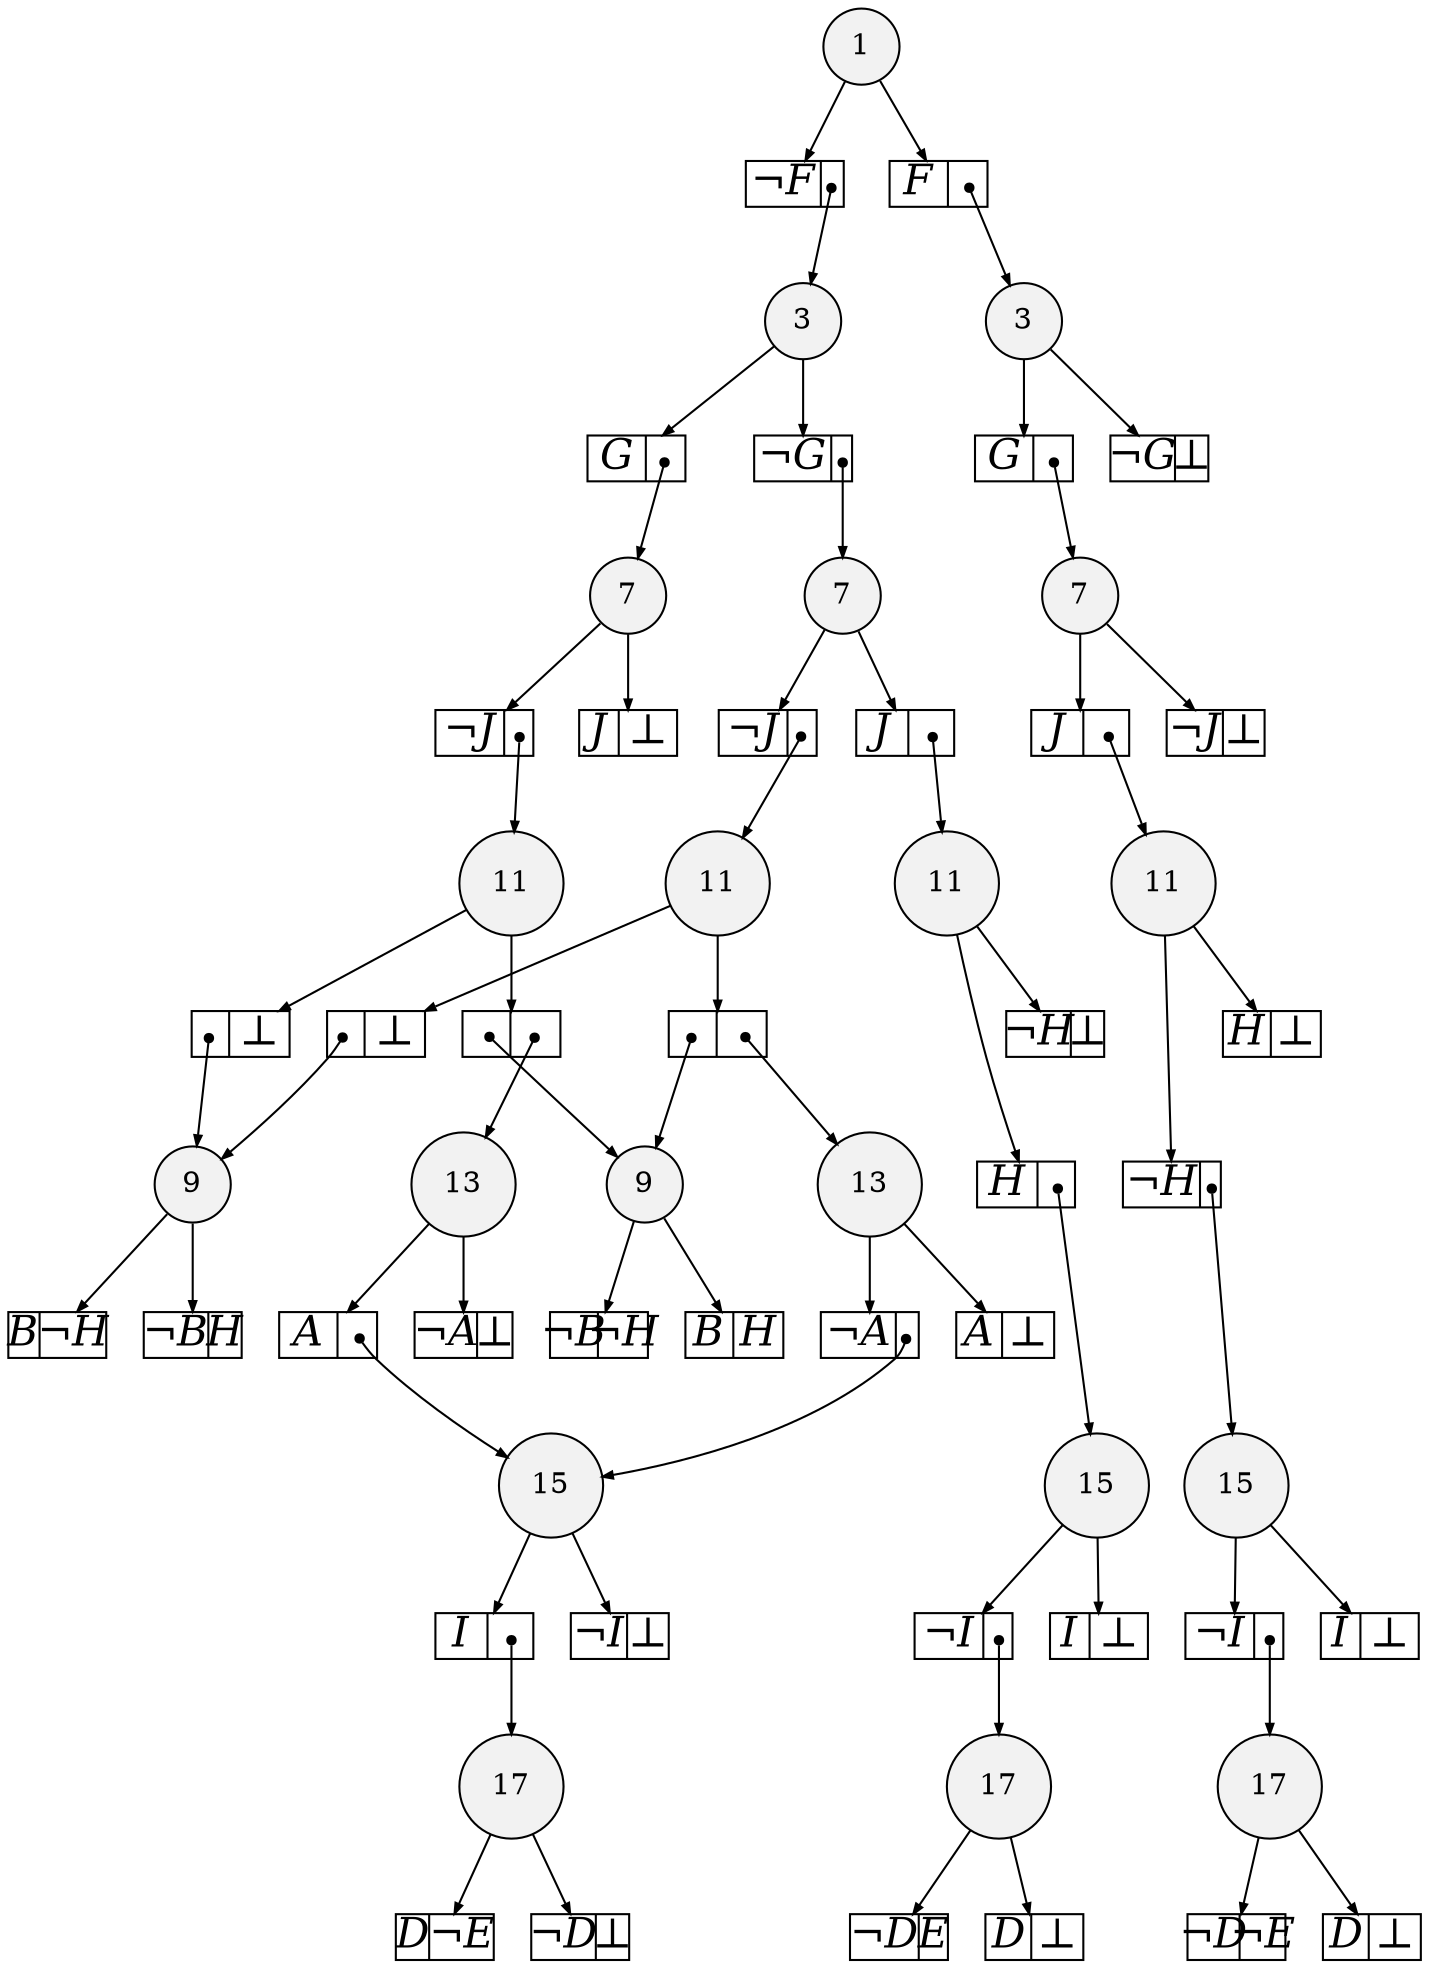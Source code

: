 
digraph sdd {

overlap=false

{rank=same; n271 n310 n320 }
{rank=same; n1220 n458 n398 }
{rank=same; n1221 n1233 }
{rank=same; n1250 n1247 n1211 n322 }
{rank=same; n1245 n1246 }
{rank=same; n1251 n1249 n1206 }
{rank=same; n1252 n1207 }
{rank=same; n1253 }

n271 [label= "17",style=filled,fillcolor=gray95,shape=circle,height=.25,width=.25]; 
n271e0
      [label= "<L>D|<R>&not;E",
      shape=record,
      fontsize=20,
      fontname="Times-Italic",
      fillcolor=white,
      style=filled,
      fixedsize=true,
      height=.30, 
      width=.65];

n271->n271e0 [arrowsize=.50];
n271e1
      [label= "<L>&not;D|<R>&#8869;",
      shape=record,
      fontsize=20,
      fontname="Times-Italic",
      fillcolor=white,
      style=filled,
      fixedsize=true,
      height=.30, 
      width=.65];

n271->n271e1 [arrowsize=.50];
n310 [label= "17",style=filled,fillcolor=gray95,shape=circle,height=.25,width=.25]; 
n310e0
      [label= "<L>&not;D|<R>E",
      shape=record,
      fontsize=20,
      fontname="Times-Italic",
      fillcolor=white,
      style=filled,
      fixedsize=true,
      height=.30, 
      width=.65];

n310->n310e0 [arrowsize=.50];
n310e1
      [label= "<L>D|<R>&#8869;",
      shape=record,
      fontsize=20,
      fontname="Times-Italic",
      fillcolor=white,
      style=filled,
      fixedsize=true,
      height=.30, 
      width=.65];

n310->n310e1 [arrowsize=.50];
n320 [label= "17",style=filled,fillcolor=gray95,shape=circle,height=.25,width=.25]; 
n320e0
      [label= "<L>&not;D|<R>&not;E",
      shape=record,
      fontsize=20,
      fontname="Times-Italic",
      fillcolor=white,
      style=filled,
      fixedsize=true,
      height=.30, 
      width=.65];

n320->n320e0 [arrowsize=.50];
n320e1
      [label= "<L>D|<R>&#8869;",
      shape=record,
      fontsize=20,
      fontname="Times-Italic",
      fillcolor=white,
      style=filled,
      fixedsize=true,
      height=.30, 
      width=.65];

n320->n320e1 [arrowsize=.50];
n1220 [label= "15",style=filled,fillcolor=gray95,shape=circle,height=.25,width=.25]; 
n1220e0
      [label= "<L>I|<R>",
      shape=record,
      fontsize=20,
      fontname="Times-Italic",
      fillcolor=white,
      style=filled,
      fixedsize=true,
      height=.30, 
      width=.65];

n1220->n1220e0 [arrowsize=.50];
n1220e0:R:c->n271 [arrowsize=.50,tailclip=false,arrowtail=dot,dir=both];
n1220e1
      [label= "<L>&not;I|<R>&#8869;",
      shape=record,
      fontsize=20,
      fontname="Times-Italic",
      fillcolor=white,
      style=filled,
      fixedsize=true,
      height=.30, 
      width=.65];

n1220->n1220e1 [arrowsize=.50];
n458 [label= "15",style=filled,fillcolor=gray95,shape=circle,height=.25,width=.25]; 
n458e0
      [label= "<L>&not;I|<R>",
      shape=record,
      fontsize=20,
      fontname="Times-Italic",
      fillcolor=white,
      style=filled,
      fixedsize=true,
      height=.30, 
      width=.65];

n458->n458e0 [arrowsize=.50];
n458e0:R:c->n310 [arrowsize=.50,tailclip=false,arrowtail=dot,dir=both];
n458e1
      [label= "<L>I|<R>&#8869;",
      shape=record,
      fontsize=20,
      fontname="Times-Italic",
      fillcolor=white,
      style=filled,
      fixedsize=true,
      height=.30, 
      width=.65];

n458->n458e1 [arrowsize=.50];
n398 [label= "15",style=filled,fillcolor=gray95,shape=circle,height=.25,width=.25]; 
n398e0
      [label= "<L>&not;I|<R>",
      shape=record,
      fontsize=20,
      fontname="Times-Italic",
      fillcolor=white,
      style=filled,
      fixedsize=true,
      height=.30, 
      width=.65];

n398->n398e0 [arrowsize=.50];
n398e0:R:c->n320 [arrowsize=.50,tailclip=false,arrowtail=dot,dir=both];
n398e1
      [label= "<L>I|<R>&#8869;",
      shape=record,
      fontsize=20,
      fontname="Times-Italic",
      fillcolor=white,
      style=filled,
      fixedsize=true,
      height=.30, 
      width=.65];

n398->n398e1 [arrowsize=.50];
n1221 [label= "13",style=filled,fillcolor=gray95,shape=circle,height=.25,width=.25]; 
n1221e0
      [label= "<L>A|<R>",
      shape=record,
      fontsize=20,
      fontname="Times-Italic",
      fillcolor=white,
      style=filled,
      fixedsize=true,
      height=.30, 
      width=.65];

n1221->n1221e0 [arrowsize=.50];
n1221e0:R:c->n1220 [arrowsize=.50,tailclip=false,arrowtail=dot,dir=both];
n1221e1
      [label= "<L>&not;A|<R>&#8869;",
      shape=record,
      fontsize=20,
      fontname="Times-Italic",
      fillcolor=white,
      style=filled,
      fixedsize=true,
      height=.30, 
      width=.65];

n1221->n1221e1 [arrowsize=.50];
n1233 [label= "13",style=filled,fillcolor=gray95,shape=circle,height=.25,width=.25]; 
n1233e0
      [label= "<L>&not;A|<R>",
      shape=record,
      fontsize=20,
      fontname="Times-Italic",
      fillcolor=white,
      style=filled,
      fixedsize=true,
      height=.30, 
      width=.65];

n1233->n1233e0 [arrowsize=.50];
n1233e0:R:c->n1220 [arrowsize=.50,tailclip=false,arrowtail=dot,dir=both];
n1233e1
      [label= "<L>A|<R>&#8869;",
      shape=record,
      fontsize=20,
      fontname="Times-Italic",
      fillcolor=white,
      style=filled,
      fixedsize=true,
      height=.30, 
      width=.65];

n1233->n1233e1 [arrowsize=.50];
n1250 [label= "11",style=filled,fillcolor=gray95,shape=circle,height=.25,width=.25]; 
n1250e0
      [label= "<L>|<R>",
      shape=record,
      fontsize=20,
      fontname="Times-Italic",
      fillcolor=white,
      style=filled,
      fixedsize=true,
      height=.30, 
      width=.65];

n1250->n1250e0 [arrowsize=.50];
n1250e0:L:c->n1245 [arrowsize=.50,tailclip=false,arrowtail=dot,dir=both];
n1250e0:R:c->n1221 [arrowsize=.50,tailclip=false,arrowtail=dot,dir=both];
n1250e1
      [label= "<L>|<R>&#8869;",
      shape=record,
      fontsize=20,
      fontname="Times-Italic",
      fillcolor=white,
      style=filled,
      fixedsize=true,
      height=.30, 
      width=.65];

n1250->n1250e1 [arrowsize=.50];
n1250e1:L:c->n1246 [arrowsize=.50,tailclip=false,arrowtail=dot,dir=both];
n1247 [label= "11",style=filled,fillcolor=gray95,shape=circle,height=.25,width=.25]; 
n1247e0
      [label= "<L>|<R>",
      shape=record,
      fontsize=20,
      fontname="Times-Italic",
      fillcolor=white,
      style=filled,
      fixedsize=true,
      height=.30, 
      width=.65];

n1247->n1247e0 [arrowsize=.50];
n1247e0:L:c->n1245 [arrowsize=.50,tailclip=false,arrowtail=dot,dir=both];
n1247e0:R:c->n1233 [arrowsize=.50,tailclip=false,arrowtail=dot,dir=both];
n1247e1
      [label= "<L>|<R>&#8869;",
      shape=record,
      fontsize=20,
      fontname="Times-Italic",
      fillcolor=white,
      style=filled,
      fixedsize=true,
      height=.30, 
      width=.65];

n1247->n1247e1 [arrowsize=.50];
n1247e1:L:c->n1246 [arrowsize=.50,tailclip=false,arrowtail=dot,dir=both];
n1211 [label= "11",style=filled,fillcolor=gray95,shape=circle,height=.25,width=.25]; 
n1211e0
      [label= "<L>H|<R>",
      shape=record,
      fontsize=20,
      fontname="Times-Italic",
      fillcolor=white,
      style=filled,
      fixedsize=true,
      height=.30, 
      width=.65];

n1211->n1211e0 [arrowsize=.50];
n1211e0:R:c->n458 [arrowsize=.50,tailclip=false,arrowtail=dot,dir=both];
n1211e1
      [label= "<L>&not;H|<R>&#8869;",
      shape=record,
      fontsize=20,
      fontname="Times-Italic",
      fillcolor=white,
      style=filled,
      fixedsize=true,
      height=.30, 
      width=.65];

n1211->n1211e1 [arrowsize=.50];
n322 [label= "11",style=filled,fillcolor=gray95,shape=circle,height=.25,width=.25]; 
n322e0
      [label= "<L>&not;H|<R>",
      shape=record,
      fontsize=20,
      fontname="Times-Italic",
      fillcolor=white,
      style=filled,
      fixedsize=true,
      height=.30, 
      width=.65];

n322->n322e0 [arrowsize=.50];
n322e0:R:c->n398 [arrowsize=.50,tailclip=false,arrowtail=dot,dir=both];
n322e1
      [label= "<L>H|<R>&#8869;",
      shape=record,
      fontsize=20,
      fontname="Times-Italic",
      fillcolor=white,
      style=filled,
      fixedsize=true,
      height=.30, 
      width=.65];

n322->n322e1 [arrowsize=.50];
n1245 [label= "9",style=filled,fillcolor=gray95,shape=circle,height=.25,width=.25]; 
n1245e0
      [label= "<L>&not;B|<R>&not;H",
      shape=record,
      fontsize=20,
      fontname="Times-Italic",
      fillcolor=white,
      style=filled,
      fixedsize=true,
      height=.30, 
      width=.65];

n1245->n1245e0 [arrowsize=.50];
n1245e1
      [label= "<L>B|<R>H",
      shape=record,
      fontsize=20,
      fontname="Times-Italic",
      fillcolor=white,
      style=filled,
      fixedsize=true,
      height=.30, 
      width=.65];

n1245->n1245e1 [arrowsize=.50];
n1246 [label= "9",style=filled,fillcolor=gray95,shape=circle,height=.25,width=.25]; 
n1246e0
      [label= "<L>B|<R>&not;H",
      shape=record,
      fontsize=20,
      fontname="Times-Italic",
      fillcolor=white,
      style=filled,
      fixedsize=true,
      height=.30, 
      width=.65];

n1246->n1246e0 [arrowsize=.50];
n1246e1
      [label= "<L>&not;B|<R>H",
      shape=record,
      fontsize=20,
      fontname="Times-Italic",
      fillcolor=white,
      style=filled,
      fixedsize=true,
      height=.30, 
      width=.65];

n1246->n1246e1 [arrowsize=.50];
n1251 [label= "7",style=filled,fillcolor=gray95,shape=circle,height=.25,width=.25]; 
n1251e0
      [label= "<L>&not;J|<R>",
      shape=record,
      fontsize=20,
      fontname="Times-Italic",
      fillcolor=white,
      style=filled,
      fixedsize=true,
      height=.30, 
      width=.65];

n1251->n1251e0 [arrowsize=.50];
n1251e0:R:c->n1250 [arrowsize=.50,tailclip=false,arrowtail=dot,dir=both];
n1251e1
      [label= "<L>J|<R>&#8869;",
      shape=record,
      fontsize=20,
      fontname="Times-Italic",
      fillcolor=white,
      style=filled,
      fixedsize=true,
      height=.30, 
      width=.65];

n1251->n1251e1 [arrowsize=.50];
n1249 [label= "7",style=filled,fillcolor=gray95,shape=circle,height=.25,width=.25]; 
n1249e0
      [label= "<L>&not;J|<R>",
      shape=record,
      fontsize=20,
      fontname="Times-Italic",
      fillcolor=white,
      style=filled,
      fixedsize=true,
      height=.30, 
      width=.65];

n1249->n1249e0 [arrowsize=.50];
n1249e0:R:c->n1247 [arrowsize=.50,tailclip=false,arrowtail=dot,dir=both];
n1249e1
      [label= "<L>J|<R>",
      shape=record,
      fontsize=20,
      fontname="Times-Italic",
      fillcolor=white,
      style=filled,
      fixedsize=true,
      height=.30, 
      width=.65];

n1249->n1249e1 [arrowsize=.50];
n1249e1:R:c->n1211 [arrowsize=.50,tailclip=false,arrowtail=dot,dir=both];
n1206 [label= "7",style=filled,fillcolor=gray95,shape=circle,height=.25,width=.25]; 
n1206e0
      [label= "<L>J|<R>",
      shape=record,
      fontsize=20,
      fontname="Times-Italic",
      fillcolor=white,
      style=filled,
      fixedsize=true,
      height=.30, 
      width=.65];

n1206->n1206e0 [arrowsize=.50];
n1206e0:R:c->n322 [arrowsize=.50,tailclip=false,arrowtail=dot,dir=both];
n1206e1
      [label= "<L>&not;J|<R>&#8869;",
      shape=record,
      fontsize=20,
      fontname="Times-Italic",
      fillcolor=white,
      style=filled,
      fixedsize=true,
      height=.30, 
      width=.65];

n1206->n1206e1 [arrowsize=.50];
n1252 [label= "3",style=filled,fillcolor=gray95,shape=circle,height=.25,width=.25]; 
n1252e0
      [label= "<L>G|<R>",
      shape=record,
      fontsize=20,
      fontname="Times-Italic",
      fillcolor=white,
      style=filled,
      fixedsize=true,
      height=.30, 
      width=.65];

n1252->n1252e0 [arrowsize=.50];
n1252e0:R:c->n1251 [arrowsize=.50,tailclip=false,arrowtail=dot,dir=both];
n1252e1
      [label= "<L>&not;G|<R>",
      shape=record,
      fontsize=20,
      fontname="Times-Italic",
      fillcolor=white,
      style=filled,
      fixedsize=true,
      height=.30, 
      width=.65];

n1252->n1252e1 [arrowsize=.50];
n1252e1:R:c->n1249 [arrowsize=.50,tailclip=false,arrowtail=dot,dir=both];
n1207 [label= "3",style=filled,fillcolor=gray95,shape=circle,height=.25,width=.25]; 
n1207e0
      [label= "<L>G|<R>",
      shape=record,
      fontsize=20,
      fontname="Times-Italic",
      fillcolor=white,
      style=filled,
      fixedsize=true,
      height=.30, 
      width=.65];

n1207->n1207e0 [arrowsize=.50];
n1207e0:R:c->n1206 [arrowsize=.50,tailclip=false,arrowtail=dot,dir=both];
n1207e1
      [label= "<L>&not;G|<R>&#8869;",
      shape=record,
      fontsize=20,
      fontname="Times-Italic",
      fillcolor=white,
      style=filled,
      fixedsize=true,
      height=.30, 
      width=.65];

n1207->n1207e1 [arrowsize=.50];
n1253 [label= "1",style=filled,fillcolor=gray95,shape=circle,height=.25,width=.25]; 
n1253e0
      [label= "<L>&not;F|<R>",
      shape=record,
      fontsize=20,
      fontname="Times-Italic",
      fillcolor=white,
      style=filled,
      fixedsize=true,
      height=.30, 
      width=.65];

n1253->n1253e0 [arrowsize=.50];
n1253e0:R:c->n1252 [arrowsize=.50,tailclip=false,arrowtail=dot,dir=both];
n1253e1
      [label= "<L>F|<R>",
      shape=record,
      fontsize=20,
      fontname="Times-Italic",
      fillcolor=white,
      style=filled,
      fixedsize=true,
      height=.30, 
      width=.65];

n1253->n1253e1 [arrowsize=.50];
n1253e1:R:c->n1207 [arrowsize=.50,tailclip=false,arrowtail=dot,dir=both];


}